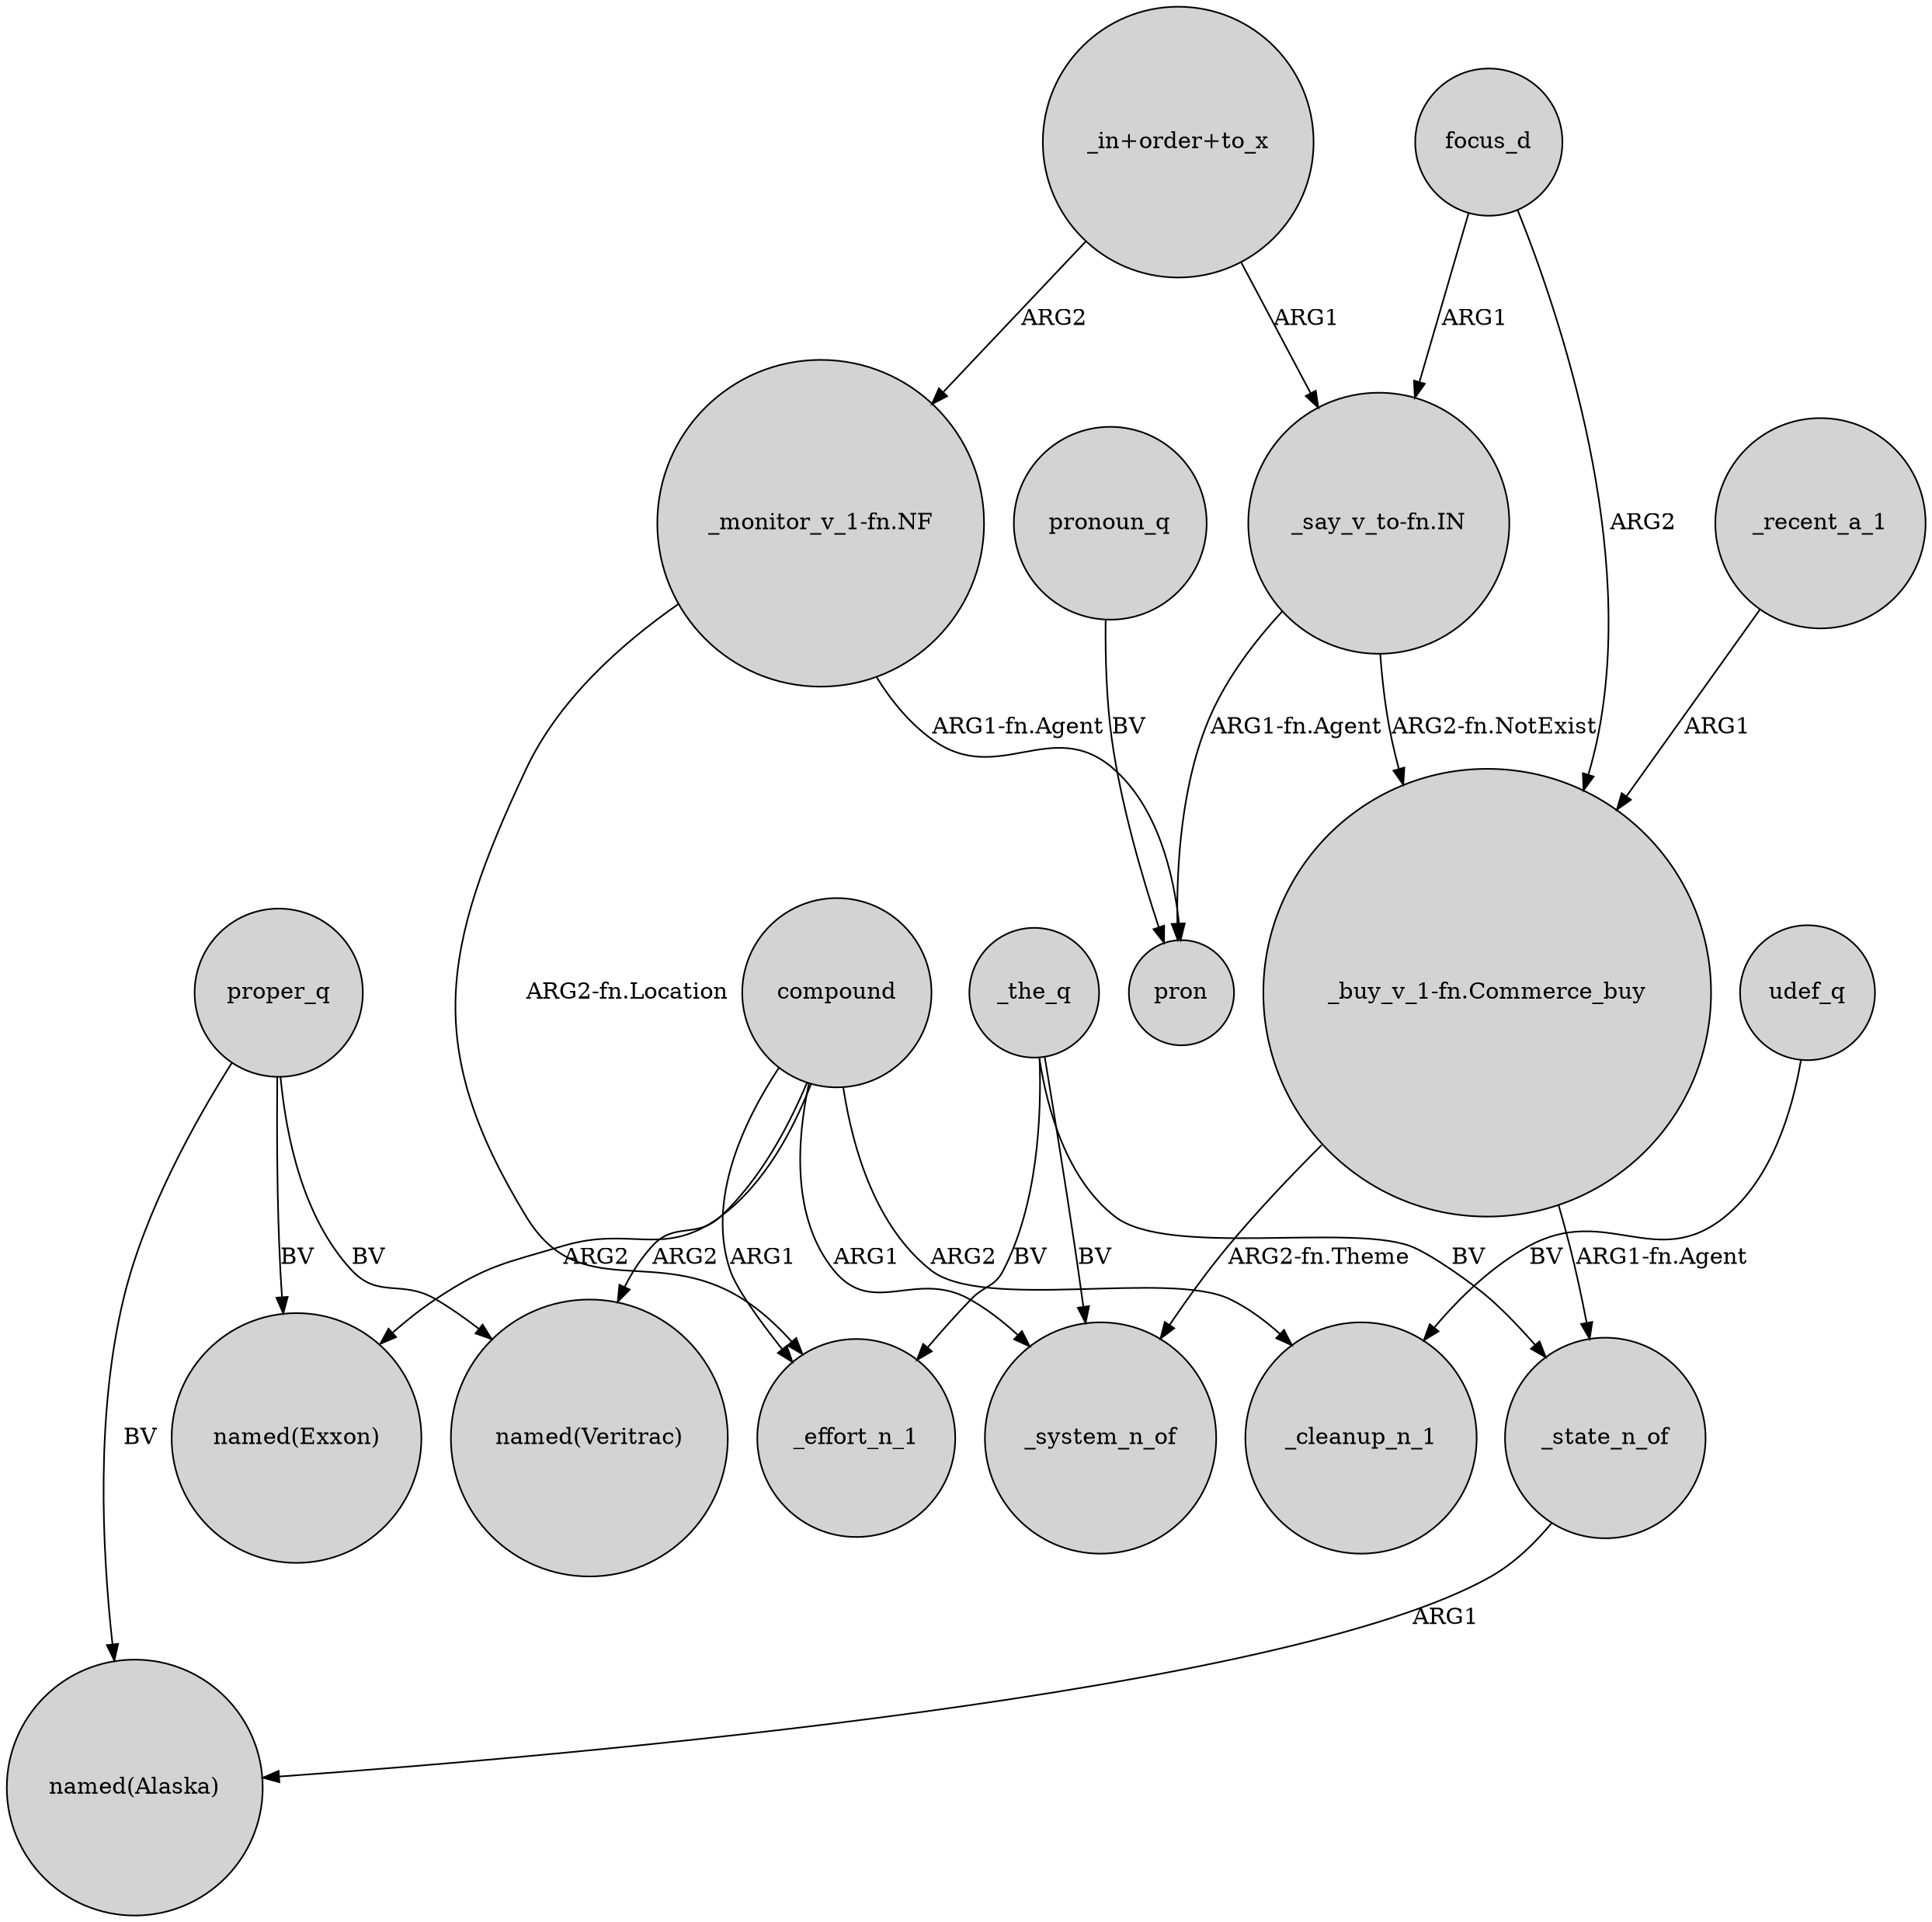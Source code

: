 digraph {
	node [shape=circle style=filled]
	"_buy_v_1-fn.Commerce_buy" -> _state_n_of [label="ARG1-fn.Agent"]
	_the_q -> _effort_n_1 [label=BV]
	compound -> _system_n_of [label=ARG1]
	proper_q -> "named(Exxon)" [label=BV]
	compound -> "named(Exxon)" [label=ARG2]
	_recent_a_1 -> "_buy_v_1-fn.Commerce_buy" [label=ARG1]
	"_say_v_to-fn.IN" -> "_buy_v_1-fn.Commerce_buy" [label="ARG2-fn.NotExist"]
	"_in+order+to_x" -> "_say_v_to-fn.IN" [label=ARG1]
	_the_q -> _state_n_of [label=BV]
	focus_d -> "_buy_v_1-fn.Commerce_buy" [label=ARG2]
	"_monitor_v_1-fn.NF" -> pron [label="ARG1-fn.Agent"]
	pronoun_q -> pron [label=BV]
	proper_q -> "named(Alaska)" [label=BV]
	"_monitor_v_1-fn.NF" -> _effort_n_1 [label="ARG2-fn.Location"]
	compound -> _effort_n_1 [label=ARG1]
	_state_n_of -> "named(Alaska)" [label=ARG1]
	"_buy_v_1-fn.Commerce_buy" -> _system_n_of [label="ARG2-fn.Theme"]
	"_say_v_to-fn.IN" -> pron [label="ARG1-fn.Agent"]
	_the_q -> _system_n_of [label=BV]
	compound -> _cleanup_n_1 [label=ARG2]
	"_in+order+to_x" -> "_monitor_v_1-fn.NF" [label=ARG2]
	compound -> "named(Veritrac)" [label=ARG2]
	udef_q -> _cleanup_n_1 [label=BV]
	proper_q -> "named(Veritrac)" [label=BV]
	focus_d -> "_say_v_to-fn.IN" [label=ARG1]
}
